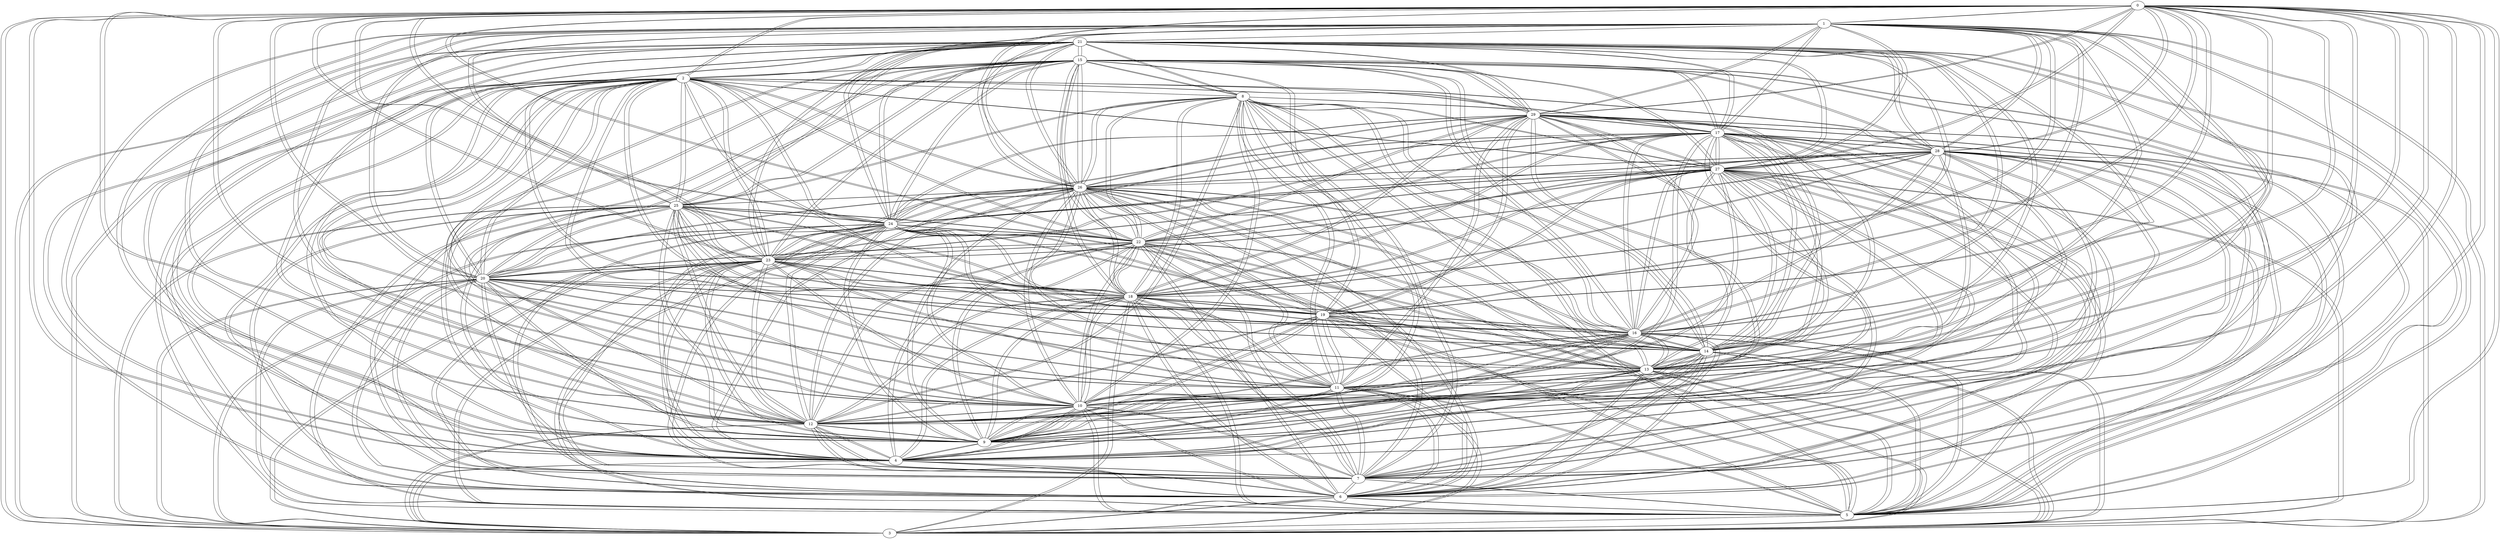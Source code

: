 graph abstract {
	0 -- {1 2 3 4 5 6 7 9 10 11 12 13 14 16 18 19 20 22 23 24 25 26 27 28 29 }
	1 -- {0 3 4 5 9 10 11 12 13 14 16 17 18 20 21 23 24 26 27 28 29 }
	2 -- {0 3 4 5 6 7 8 9 10 11 12 13 14 15 17 19 20 21 22 23 24 25 26 27 28 29 }
	3 -- {0 1 2 4 5 6 11 12 13 14 16 18 20 21 23 24 25 26 27 29 }
	4 -- {0 1 2 3 6 7 9 10 11 12 13 14 16 17 18 20 21 22 23 24 25 26 28 29 }
	5 -- {0 1 2 3 6 7 8 10 11 13 14 15 16 17 18 19 20 21 22 23 24 25 27 28 29 }
	6 -- {0 2 3 4 5 7 10 11 12 13 14 16 17 18 19 20 21 22 23 24 25 26 27 28 }
	7 -- {0 2 4 5 6 8 10 11 12 14 15 17 18 20 21 22 23 24 25 26 27 28 }
	8 -- {2 5 7 9 10 11 12 13 14 15 16 18 21 22 25 26 27 29 }
	9 -- {0 1 2 4 8 10 11 12 13 14 15 16 17 18 19 20 21 22 23 24 25 26 27 28 }
	10 -- {0 1 2 4 5 6 7 8 9 11 12 13 15 16 17 18 19 20 22 23 24 26 27 28 }
	11 -- {0 1 2 3 4 5 6 7 8 9 10 13 16 18 19 20 22 23 24 25 26 27 29 }
	12 -- {0 1 2 3 4 6 7 8 9 10 15 16 17 18 19 20 21 22 23 24 25 26 27 28 29 }
	13 -- {0 1 2 3 4 5 6 8 9 10 11 14 16 17 19 20 21 22 24 26 27 28 29 }
	14 -- {0 1 2 3 4 5 6 7 8 9 13 15 16 17 19 21 22 24 25 26 27 29 }
	15 -- {2 5 7 8 9 10 12 14 16 17 18 19 20 21 22 23 24 25 26 27 28 29 }
	16 -- {0 1 3 4 5 6 8 9 10 11 12 13 14 15 17 18 19 20 21 23 25 26 27 28 29 }
	17 -- {1 2 4 5 6 7 9 10 12 13 14 15 16 18 21 22 23 24 26 27 28 29 }
	18 -- {0 1 3 4 5 6 7 8 9 10 11 12 15 16 17 19 20 21 22 23 24 25 26 27 28 29 }
	19 -- {0 2 5 6 9 10 11 12 13 14 15 16 18 21 23 24 25 26 27 29 }
	20 -- {0 1 2 3 4 5 6 7 9 10 11 12 13 15 16 18 21 22 23 24 25 26 }
	21 -- {1 2 3 4 5 6 7 8 9 12 13 14 15 16 17 18 19 20 23 24 25 26 27 28 29 }
	22 -- {0 2 4 5 6 7 8 9 10 11 12 13 14 15 17 18 20 23 24 25 26 27 28 29 }
	23 -- {0 1 2 3 4 5 6 7 9 10 11 12 15 16 17 18 19 20 21 22 25 26 27 28 29 }
	24 -- {0 1 2 3 4 5 6 7 9 10 11 12 13 14 15 17 18 19 20 21 22 25 26 27 28 29 }
	25 -- {0 2 3 4 5 6 7 8 9 11 12 14 15 16 18 19 20 21 22 23 24 26 }
	26 -- {0 1 2 3 4 6 7 8 9 10 11 12 13 14 15 16 17 18 19 20 21 22 23 24 25 27 28 29 }
	27 -- {0 1 2 3 5 6 7 8 9 10 11 12 13 14 15 16 17 18 19 21 22 23 24 26 28 29 }
	28 -- {0 1 2 4 5 6 7 9 10 12 13 15 16 17 18 21 22 23 24 26 27 }
	29 -- {0 1 2 3 4 5 8 11 12 13 14 15 16 17 18 19 21 22 23 24 26 27 }
}